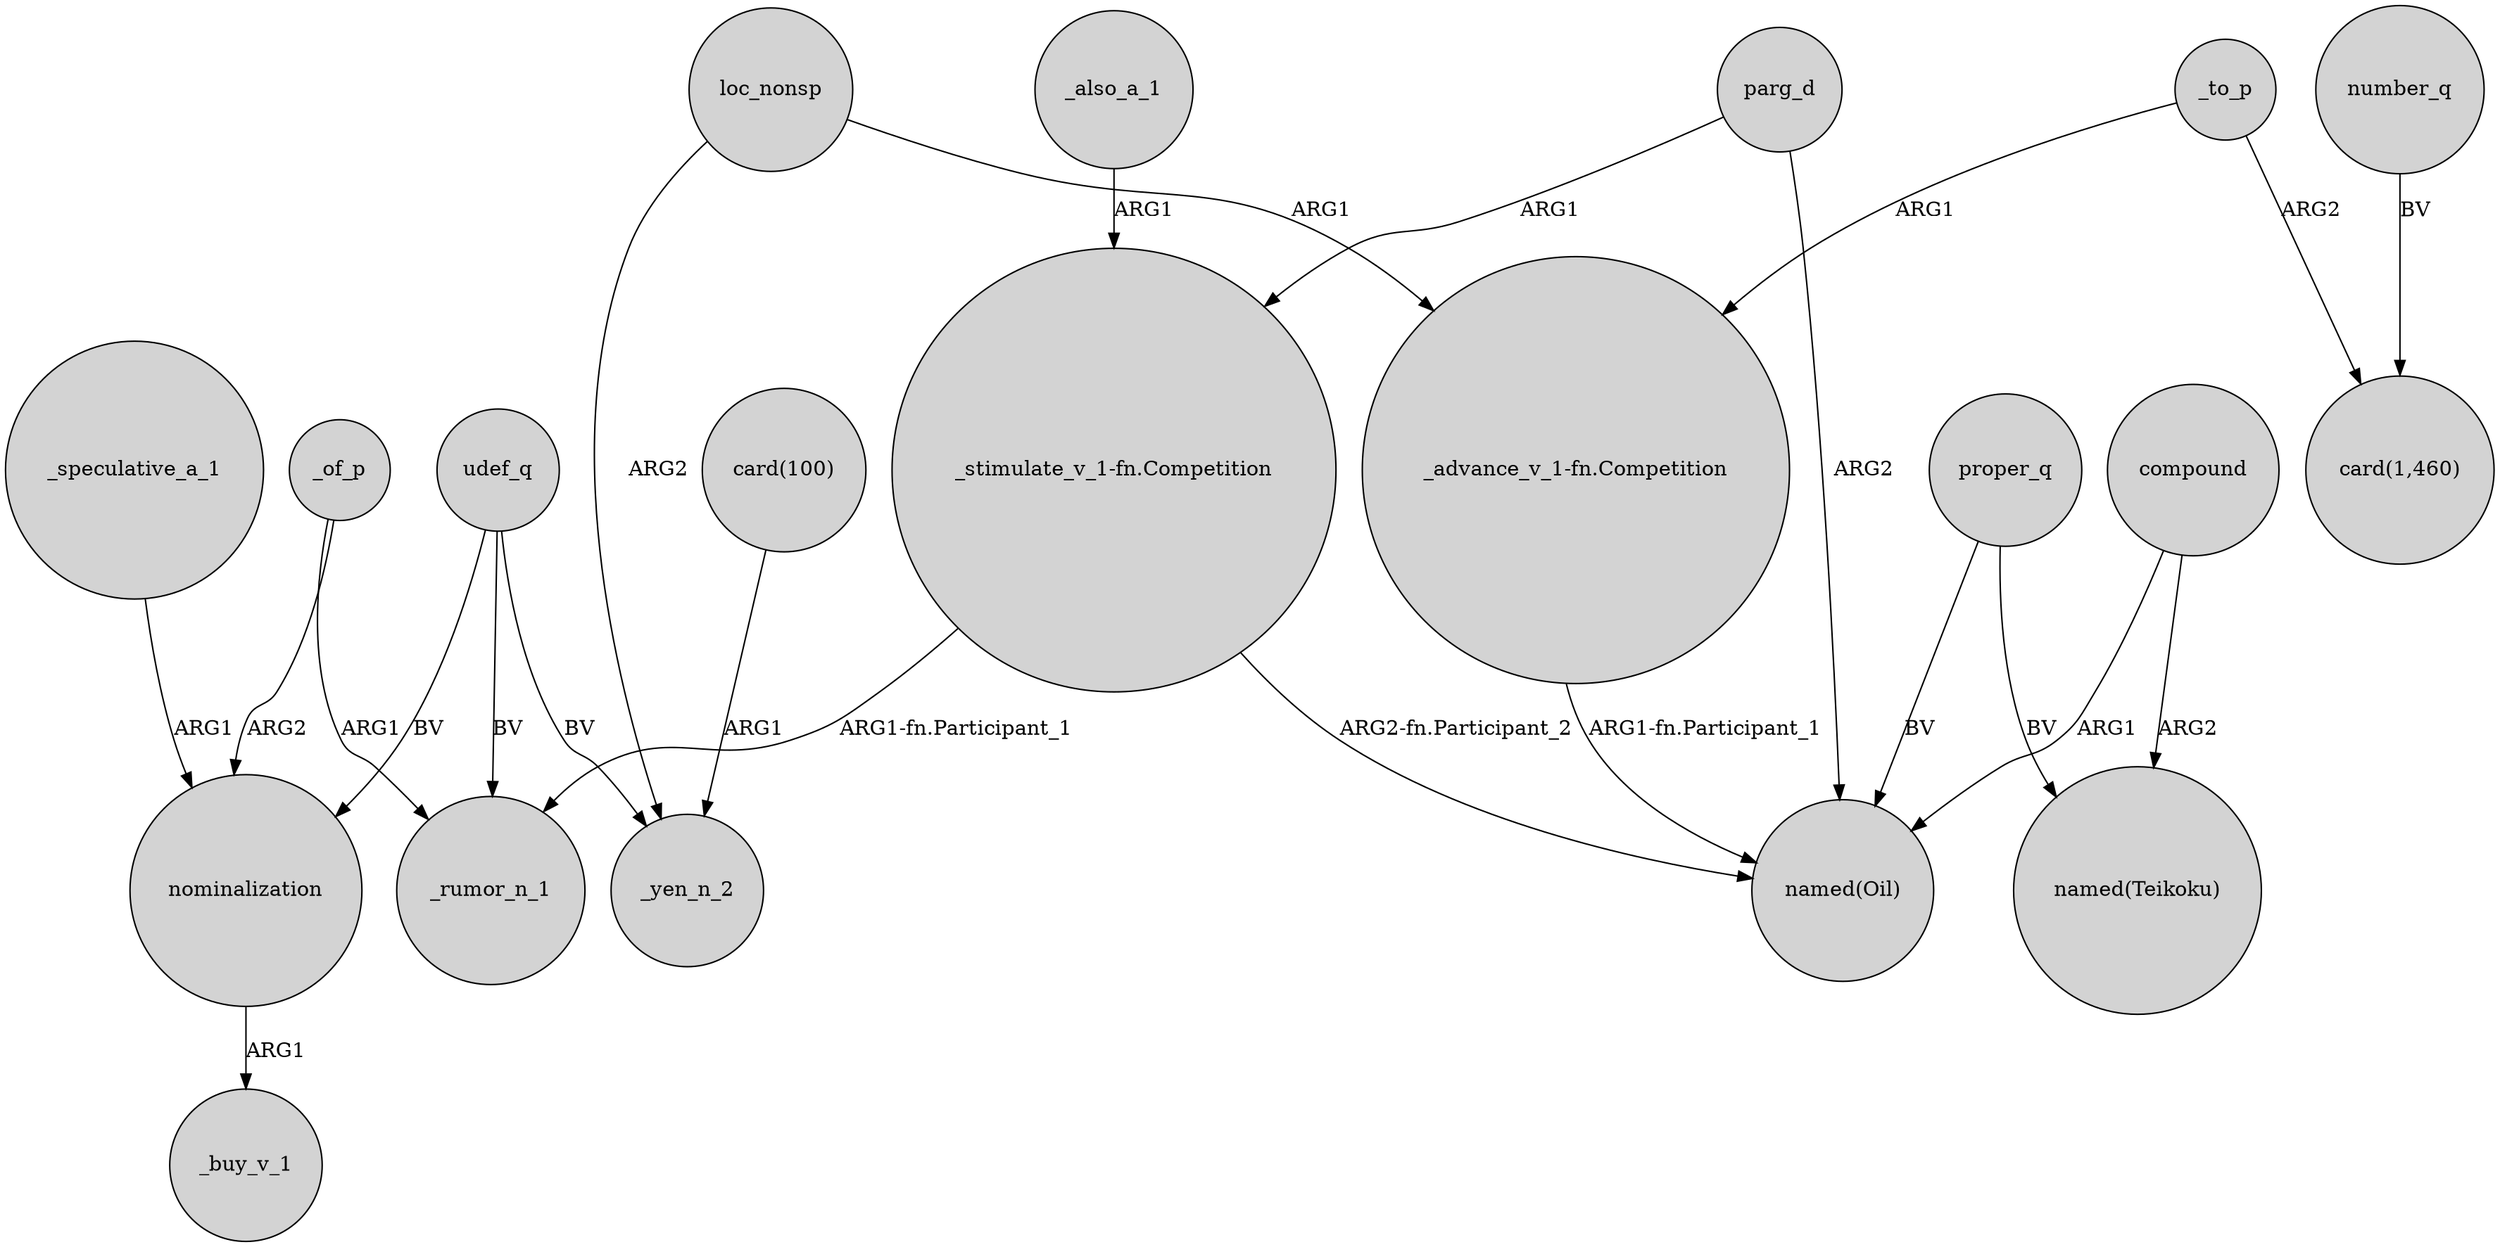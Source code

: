 digraph {
	node [shape=circle style=filled]
	nominalization -> _buy_v_1 [label=ARG1]
	"_stimulate_v_1-fn.Competition" -> "named(Oil)" [label="ARG2-fn.Participant_2"]
	parg_d -> "named(Oil)" [label=ARG2]
	udef_q -> nominalization [label=BV]
	_of_p -> _rumor_n_1 [label=ARG1]
	_of_p -> nominalization [label=ARG2]
	"_advance_v_1-fn.Competition" -> "named(Oil)" [label="ARG1-fn.Participant_1"]
	_to_p -> "card(1,460)" [label=ARG2]
	proper_q -> "named(Teikoku)" [label=BV]
	"card(100)" -> _yen_n_2 [label=ARG1]
	compound -> "named(Oil)" [label=ARG1]
	loc_nonsp -> _yen_n_2 [label=ARG2]
	_to_p -> "_advance_v_1-fn.Competition" [label=ARG1]
	_also_a_1 -> "_stimulate_v_1-fn.Competition" [label=ARG1]
	compound -> "named(Teikoku)" [label=ARG2]
	loc_nonsp -> "_advance_v_1-fn.Competition" [label=ARG1]
	number_q -> "card(1,460)" [label=BV]
	udef_q -> _rumor_n_1 [label=BV]
	parg_d -> "_stimulate_v_1-fn.Competition" [label=ARG1]
	proper_q -> "named(Oil)" [label=BV]
	"_stimulate_v_1-fn.Competition" -> _rumor_n_1 [label="ARG1-fn.Participant_1"]
	_speculative_a_1 -> nominalization [label=ARG1]
	udef_q -> _yen_n_2 [label=BV]
}
